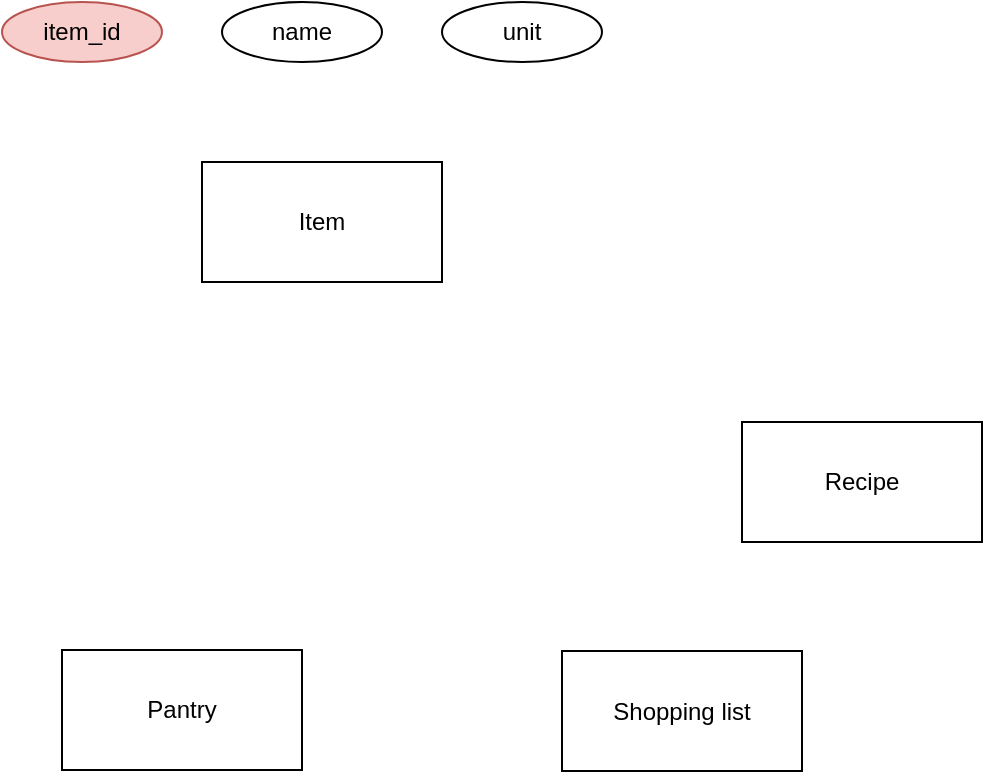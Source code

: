 <mxfile version="10.6.9" type="github"><diagram name="Page-1" id="efa7a0a1-bf9b-a30e-e6df-94a7791c09e9"><mxGraphModel dx="1311" dy="810" grid="1" gridSize="10" guides="1" tooltips="1" connect="1" arrows="1" fold="1" page="1" pageScale="1" pageWidth="826" pageHeight="1169" background="#ffffff" math="0" shadow="0"><root><mxCell id="0"/><mxCell id="1" parent="0"/><mxCell id="xUlILbrRPCkqYnxF31UA-114" value="Item" style="rounded=0;whiteSpace=wrap;html=1;" vertex="1" parent="1"><mxGeometry x="150" y="310" width="120" height="60" as="geometry"/></mxCell><mxCell id="xUlILbrRPCkqYnxF31UA-116" value="Recipe" style="rounded=0;whiteSpace=wrap;html=1;" vertex="1" parent="1"><mxGeometry x="420" y="440" width="120" height="60" as="geometry"/></mxCell><mxCell id="xUlILbrRPCkqYnxF31UA-117" value="Shopping list" style="rounded=0;whiteSpace=wrap;html=1;" vertex="1" parent="1"><mxGeometry x="330" y="554.5" width="120" height="60" as="geometry"/></mxCell><mxCell id="xUlILbrRPCkqYnxF31UA-118" value="Pantry" style="rounded=0;whiteSpace=wrap;html=1;" vertex="1" parent="1"><mxGeometry x="80" y="554" width="120" height="60" as="geometry"/></mxCell><mxCell id="xUlILbrRPCkqYnxF31UA-119" value="item_id" style="ellipse;whiteSpace=wrap;html=1;fillColor=#f8cecc;strokeColor=#b85450;" vertex="1" parent="1"><mxGeometry x="50" y="230" width="80" height="30" as="geometry"/></mxCell><mxCell id="xUlILbrRPCkqYnxF31UA-120" value="name" style="ellipse;whiteSpace=wrap;html=1;" vertex="1" parent="1"><mxGeometry x="160" y="230" width="80" height="30" as="geometry"/></mxCell><mxCell id="xUlILbrRPCkqYnxF31UA-121" value="unit" style="ellipse;whiteSpace=wrap;html=1;" vertex="1" parent="1"><mxGeometry x="270" y="230" width="80" height="30" as="geometry"/></mxCell></root></mxGraphModel></diagram></mxfile>